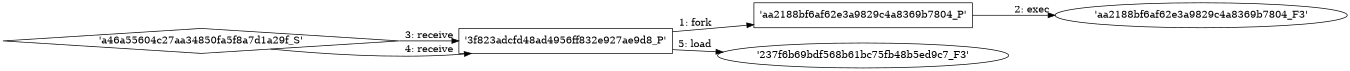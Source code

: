 digraph "D:\Learning\Paper\apt\基于CTI的攻击预警\Dataset\攻击图\ASGfromALLCTI\Taking the FIRST look at Crypt0l0cker.dot" {
rankdir="LR"
size="9"
fixedsize="false"
splines="true"
nodesep=0.3
ranksep=0
fontsize=10
overlap="scalexy"
engine= "neato"
	"'3f823adcfd48ad4956ff832e927ae9d8_P'" [node_type=Process shape=box]
	"'aa2188bf6af62e3a9829c4a8369b7804_P'" [node_type=Process shape=box]
	"'3f823adcfd48ad4956ff832e927ae9d8_P'" -> "'aa2188bf6af62e3a9829c4a8369b7804_P'" [label="1: fork"]
	"'aa2188bf6af62e3a9829c4a8369b7804_P'" [node_type=Process shape=box]
	"'aa2188bf6af62e3a9829c4a8369b7804_F3'" [node_type=File shape=ellipse]
	"'aa2188bf6af62e3a9829c4a8369b7804_P'" -> "'aa2188bf6af62e3a9829c4a8369b7804_F3'" [label="2: exec"]
	"'3f823adcfd48ad4956ff832e927ae9d8_P'" [node_type=Process shape=box]
	"'a46a55604c27aa34850fa5f8a7d1a29f_S'" [node_type=Socket shape=diamond]
	"'a46a55604c27aa34850fa5f8a7d1a29f_S'" -> "'3f823adcfd48ad4956ff832e927ae9d8_P'" [label="3: receive"]
	"'3f823adcfd48ad4956ff832e927ae9d8_P'" [node_type=Process shape=box]
	"'a46a55604c27aa34850fa5f8a7d1a29f_S'" [node_type=Socket shape=diamond]
	"'a46a55604c27aa34850fa5f8a7d1a29f_S'" -> "'3f823adcfd48ad4956ff832e927ae9d8_P'" [label="4: receive"]
	"'237f6b69bdf568b61bc75fb48b5ed9c7_F3'" [node_type=file shape=ellipse]
	"'3f823adcfd48ad4956ff832e927ae9d8_P'" [node_type=Process shape=box]
	"'3f823adcfd48ad4956ff832e927ae9d8_P'" -> "'237f6b69bdf568b61bc75fb48b5ed9c7_F3'" [label="5: load"]
}
